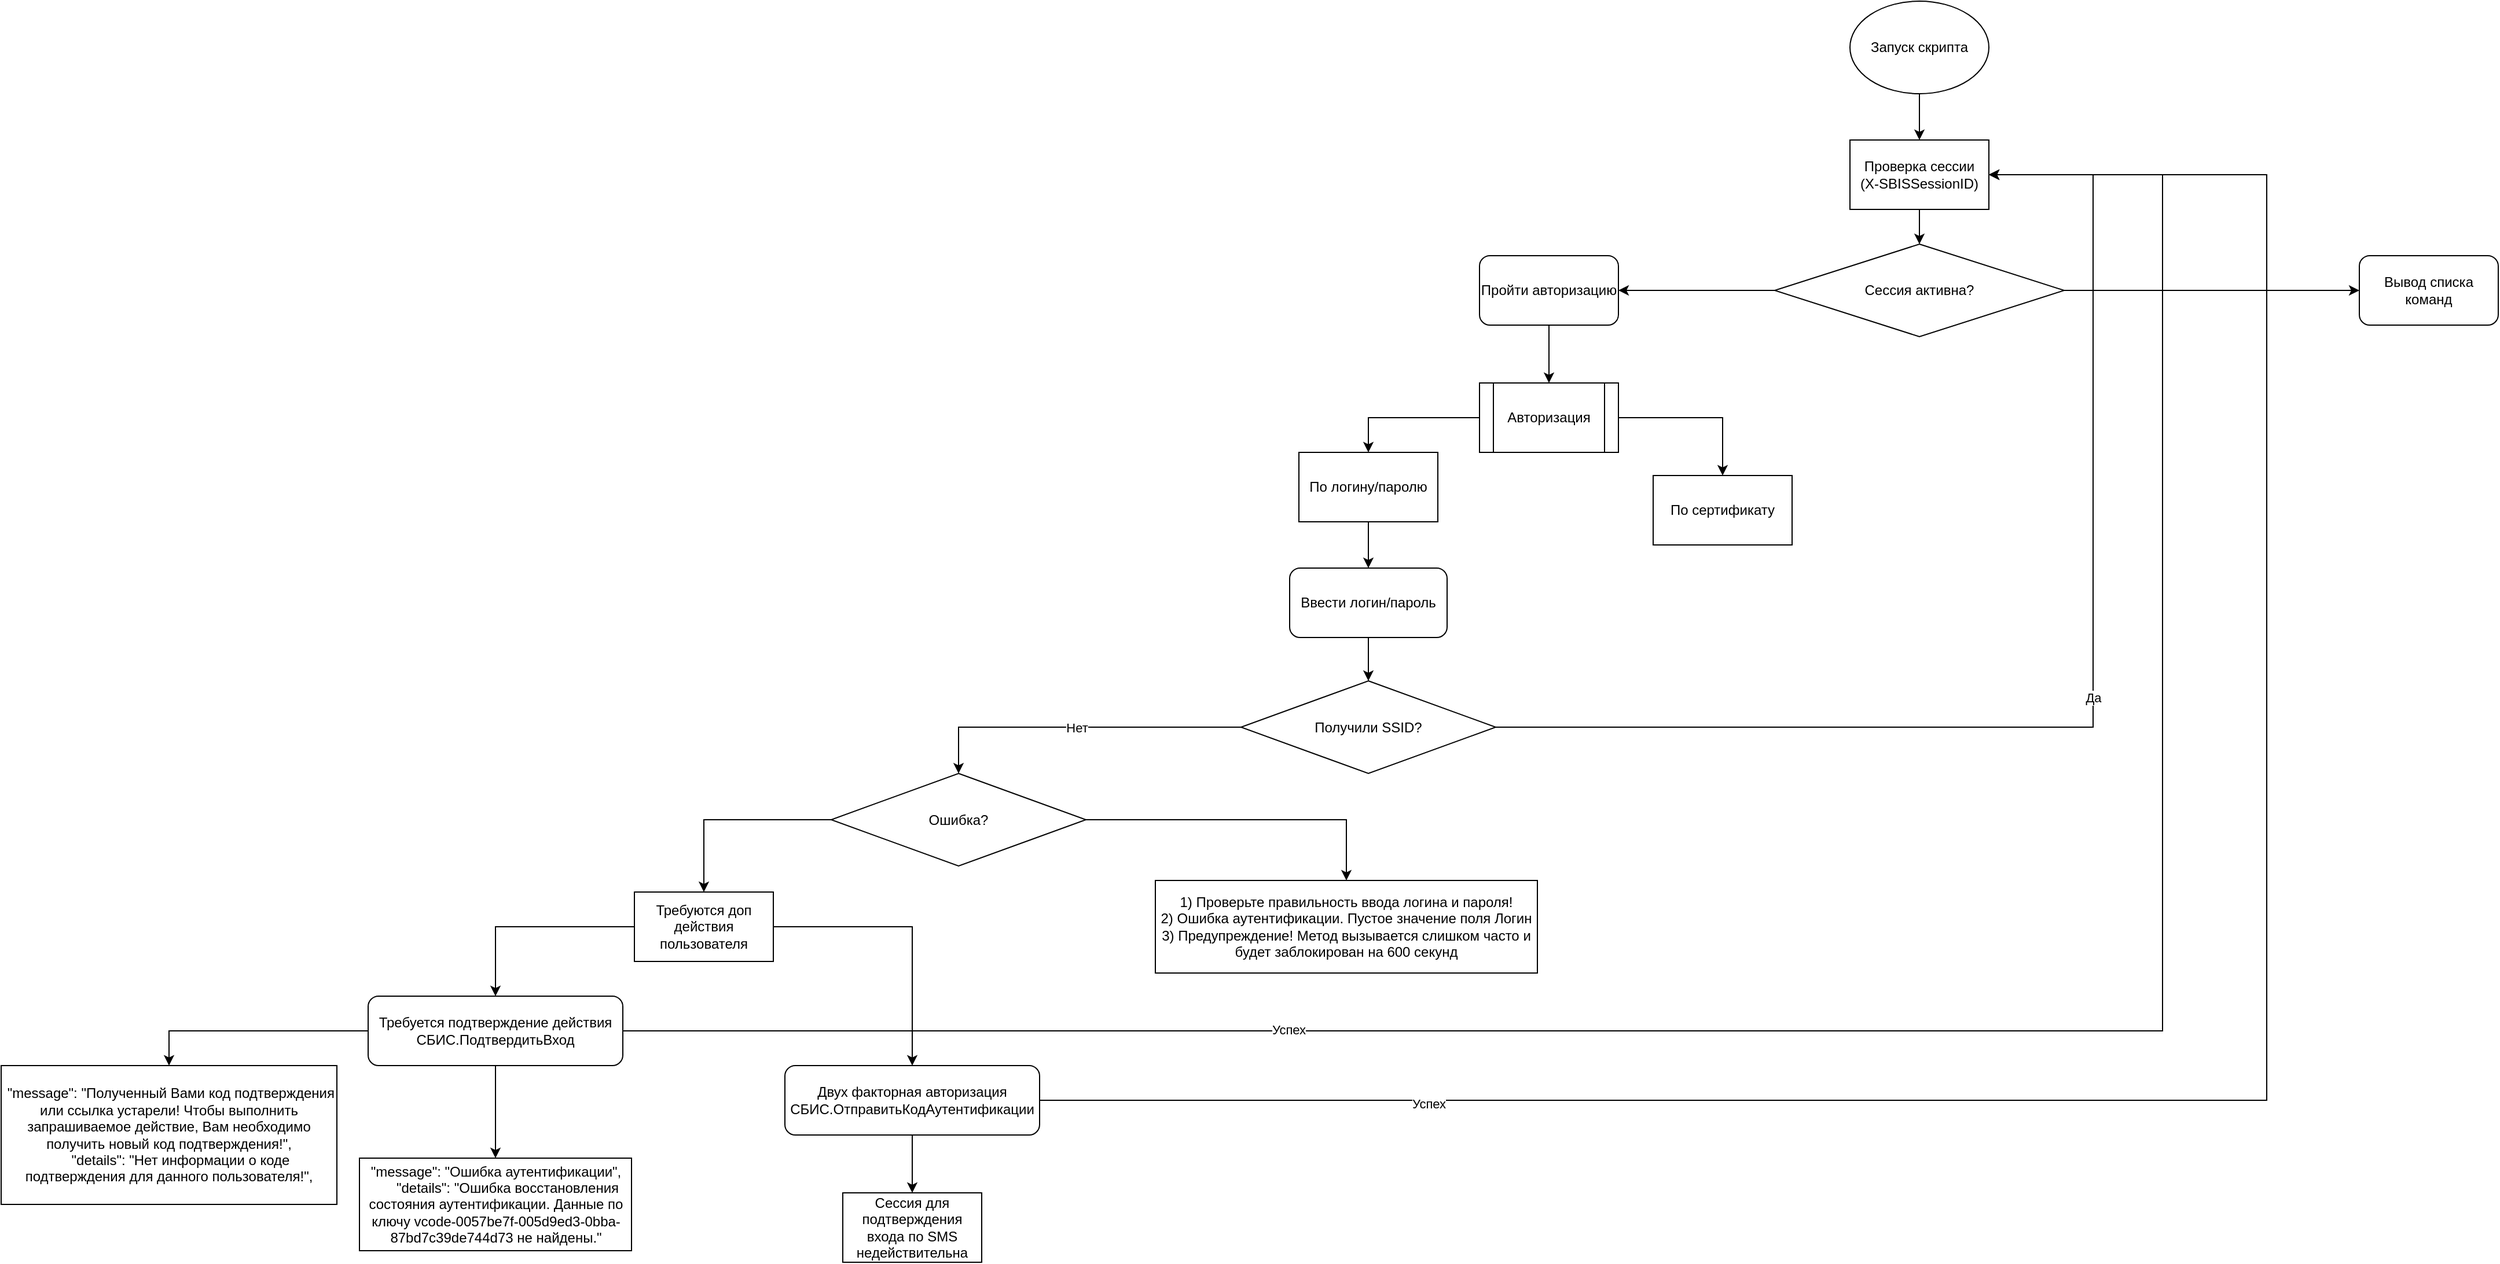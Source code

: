 <mxfile version="13.9.9" type="device"><diagram id="C5RBs43oDa-KdzZeNtuy" name="Page-1"><mxGraphModel dx="2249" dy="822" grid="1" gridSize="10" guides="1" tooltips="1" connect="1" arrows="1" fold="1" page="1" pageScale="1" pageWidth="827" pageHeight="1169" math="0" shadow="0"><root><mxCell id="WIyWlLk6GJQsqaUBKTNV-0"/><mxCell id="WIyWlLk6GJQsqaUBKTNV-1" parent="WIyWlLk6GJQsqaUBKTNV-0"/><mxCell id="dwmc8SlcKTM8MArgT536-11" value="" style="edgeStyle=orthogonalEdgeStyle;rounded=0;orthogonalLoop=1;jettySize=auto;html=1;" edge="1" parent="WIyWlLk6GJQsqaUBKTNV-1" source="dwmc8SlcKTM8MArgT536-0" target="dwmc8SlcKTM8MArgT536-1"><mxGeometry relative="1" as="geometry"/></mxCell><mxCell id="dwmc8SlcKTM8MArgT536-0" value="Запуск скрипта" style="ellipse;whiteSpace=wrap;html=1;" vertex="1" parent="WIyWlLk6GJQsqaUBKTNV-1"><mxGeometry x="770" y="50" width="120" height="80" as="geometry"/></mxCell><mxCell id="dwmc8SlcKTM8MArgT536-12" value="" style="edgeStyle=orthogonalEdgeStyle;rounded=0;orthogonalLoop=1;jettySize=auto;html=1;" edge="1" parent="WIyWlLk6GJQsqaUBKTNV-1" source="dwmc8SlcKTM8MArgT536-1" target="dwmc8SlcKTM8MArgT536-2"><mxGeometry relative="1" as="geometry"/></mxCell><mxCell id="dwmc8SlcKTM8MArgT536-1" value="&lt;div&gt;Проверка сессии&lt;/div&gt;&lt;div&gt;(X-SBISSessionID)&lt;/div&gt;" style="rounded=0;whiteSpace=wrap;html=1;" vertex="1" parent="WIyWlLk6GJQsqaUBKTNV-1"><mxGeometry x="770" y="170" width="120" height="60" as="geometry"/></mxCell><mxCell id="dwmc8SlcKTM8MArgT536-13" style="edgeStyle=orthogonalEdgeStyle;rounded=0;orthogonalLoop=1;jettySize=auto;html=1;" edge="1" parent="WIyWlLk6GJQsqaUBKTNV-1" source="dwmc8SlcKTM8MArgT536-2" target="dwmc8SlcKTM8MArgT536-3"><mxGeometry relative="1" as="geometry"/></mxCell><mxCell id="dwmc8SlcKTM8MArgT536-20" style="edgeStyle=orthogonalEdgeStyle;rounded=0;orthogonalLoop=1;jettySize=auto;html=1;entryX=0;entryY=0.5;entryDx=0;entryDy=0;" edge="1" parent="WIyWlLk6GJQsqaUBKTNV-1" source="dwmc8SlcKTM8MArgT536-2" target="dwmc8SlcKTM8MArgT536-10"><mxGeometry relative="1" as="geometry"/></mxCell><mxCell id="dwmc8SlcKTM8MArgT536-2" value="Сессия активна?" style="rhombus;whiteSpace=wrap;html=1;" vertex="1" parent="WIyWlLk6GJQsqaUBKTNV-1"><mxGeometry x="705" y="260" width="250" height="80" as="geometry"/></mxCell><mxCell id="dwmc8SlcKTM8MArgT536-14" value="" style="edgeStyle=orthogonalEdgeStyle;rounded=0;orthogonalLoop=1;jettySize=auto;html=1;" edge="1" parent="WIyWlLk6GJQsqaUBKTNV-1" source="dwmc8SlcKTM8MArgT536-3" target="dwmc8SlcKTM8MArgT536-4"><mxGeometry relative="1" as="geometry"/></mxCell><mxCell id="dwmc8SlcKTM8MArgT536-3" value="Пройти авторизацию" style="rounded=1;whiteSpace=wrap;html=1;" vertex="1" parent="WIyWlLk6GJQsqaUBKTNV-1"><mxGeometry x="450" y="270" width="120" height="60" as="geometry"/></mxCell><mxCell id="dwmc8SlcKTM8MArgT536-16" style="edgeStyle=orthogonalEdgeStyle;rounded=0;orthogonalLoop=1;jettySize=auto;html=1;entryX=0.5;entryY=0;entryDx=0;entryDy=0;" edge="1" parent="WIyWlLk6GJQsqaUBKTNV-1" source="dwmc8SlcKTM8MArgT536-4" target="dwmc8SlcKTM8MArgT536-6"><mxGeometry relative="1" as="geometry"/></mxCell><mxCell id="dwmc8SlcKTM8MArgT536-17" style="edgeStyle=orthogonalEdgeStyle;rounded=0;orthogonalLoop=1;jettySize=auto;html=1;entryX=0.5;entryY=0;entryDx=0;entryDy=0;" edge="1" parent="WIyWlLk6GJQsqaUBKTNV-1" source="dwmc8SlcKTM8MArgT536-4" target="dwmc8SlcKTM8MArgT536-5"><mxGeometry relative="1" as="geometry"/></mxCell><mxCell id="dwmc8SlcKTM8MArgT536-4" value="Авторизация" style="shape=process;whiteSpace=wrap;html=1;backgroundOutline=1;" vertex="1" parent="WIyWlLk6GJQsqaUBKTNV-1"><mxGeometry x="450" y="380" width="120" height="60" as="geometry"/></mxCell><mxCell id="dwmc8SlcKTM8MArgT536-30" value="" style="edgeStyle=orthogonalEdgeStyle;rounded=0;orthogonalLoop=1;jettySize=auto;html=1;" edge="1" parent="WIyWlLk6GJQsqaUBKTNV-1" source="dwmc8SlcKTM8MArgT536-5" target="dwmc8SlcKTM8MArgT536-29"><mxGeometry relative="1" as="geometry"/></mxCell><mxCell id="dwmc8SlcKTM8MArgT536-5" value="По логину/паролю" style="rounded=0;whiteSpace=wrap;html=1;" vertex="1" parent="WIyWlLk6GJQsqaUBKTNV-1"><mxGeometry x="294" y="440" width="120" height="60" as="geometry"/></mxCell><mxCell id="dwmc8SlcKTM8MArgT536-6" value="По сертификату" style="rounded=0;whiteSpace=wrap;html=1;" vertex="1" parent="WIyWlLk6GJQsqaUBKTNV-1"><mxGeometry x="600" y="460" width="120" height="60" as="geometry"/></mxCell><mxCell id="dwmc8SlcKTM8MArgT536-21" value="Нет" style="edgeStyle=orthogonalEdgeStyle;rounded=0;orthogonalLoop=1;jettySize=auto;html=1;entryX=0.5;entryY=0;entryDx=0;entryDy=0;" edge="1" parent="WIyWlLk6GJQsqaUBKTNV-1" source="dwmc8SlcKTM8MArgT536-7" target="dwmc8SlcKTM8MArgT536-38"><mxGeometry relative="1" as="geometry"><mxPoint y="730" as="targetPoint"/></mxGeometry></mxCell><mxCell id="dwmc8SlcKTM8MArgT536-27" value="Да" style="edgeStyle=orthogonalEdgeStyle;rounded=0;orthogonalLoop=1;jettySize=auto;html=1;entryX=1;entryY=0.5;entryDx=0;entryDy=0;" edge="1" parent="WIyWlLk6GJQsqaUBKTNV-1" source="dwmc8SlcKTM8MArgT536-7" target="dwmc8SlcKTM8MArgT536-1"><mxGeometry relative="1" as="geometry"><Array as="points"><mxPoint x="980" y="678"/><mxPoint x="980" y="200"/></Array></mxGeometry></mxCell><mxCell id="dwmc8SlcKTM8MArgT536-7" value="Получили SSID?" style="rhombus;whiteSpace=wrap;html=1;" vertex="1" parent="WIyWlLk6GJQsqaUBKTNV-1"><mxGeometry x="244" y="637.5" width="220" height="80" as="geometry"/></mxCell><mxCell id="dwmc8SlcKTM8MArgT536-35" value="" style="edgeStyle=orthogonalEdgeStyle;rounded=0;orthogonalLoop=1;jettySize=auto;html=1;entryX=0.5;entryY=0;entryDx=0;entryDy=0;exitX=1;exitY=0.5;exitDx=0;exitDy=0;" edge="1" parent="WIyWlLk6GJQsqaUBKTNV-1" source="dwmc8SlcKTM8MArgT536-38" target="dwmc8SlcKTM8MArgT536-36"><mxGeometry relative="1" as="geometry"><mxPoint x="140" y="757.5" as="sourcePoint"/><mxPoint x="260" y="810" as="targetPoint"/></mxGeometry></mxCell><mxCell id="dwmc8SlcKTM8MArgT536-10" value="Вывод списка&lt;br&gt;команд" style="rounded=1;whiteSpace=wrap;html=1;" vertex="1" parent="WIyWlLk6GJQsqaUBKTNV-1"><mxGeometry x="1210" y="270" width="120" height="60" as="geometry"/></mxCell><mxCell id="dwmc8SlcKTM8MArgT536-31" value="" style="edgeStyle=orthogonalEdgeStyle;rounded=0;orthogonalLoop=1;jettySize=auto;html=1;" edge="1" parent="WIyWlLk6GJQsqaUBKTNV-1" source="dwmc8SlcKTM8MArgT536-29" target="dwmc8SlcKTM8MArgT536-7"><mxGeometry relative="1" as="geometry"/></mxCell><mxCell id="dwmc8SlcKTM8MArgT536-29" value="Ввести логин/пароль" style="rounded=1;whiteSpace=wrap;html=1;" vertex="1" parent="WIyWlLk6GJQsqaUBKTNV-1"><mxGeometry x="286" y="540" width="136" height="60" as="geometry"/></mxCell><mxCell id="dwmc8SlcKTM8MArgT536-36" value="&lt;span style=&quot;background-color: rgb(255 , 255 , 255)&quot;&gt;&lt;div&gt;1) Проверьте правильность ввода логина и пароля!&lt;/div&gt;&lt;div&gt;2) Ошибка аутентификации. Пустое значение поля Логин&lt;/div&gt;&lt;div&gt;3) Предупреждение! Метод вызывается слишком часто и будет заблокирован на 600 секунд&lt;/div&gt;&lt;/span&gt;" style="rounded=0;whiteSpace=wrap;html=1;" vertex="1" parent="WIyWlLk6GJQsqaUBKTNV-1"><mxGeometry x="170" y="810" width="330" height="80" as="geometry"/></mxCell><mxCell id="dwmc8SlcKTM8MArgT536-45" style="edgeStyle=orthogonalEdgeStyle;rounded=0;orthogonalLoop=1;jettySize=auto;html=1;entryX=0.5;entryY=0;entryDx=0;entryDy=0;" edge="1" parent="WIyWlLk6GJQsqaUBKTNV-1" source="dwmc8SlcKTM8MArgT536-38" target="dwmc8SlcKTM8MArgT536-47"><mxGeometry relative="1" as="geometry"><mxPoint x="-205" y="790" as="targetPoint"/></mxGeometry></mxCell><mxCell id="dwmc8SlcKTM8MArgT536-38" value="Ошибка?" style="rhombus;whiteSpace=wrap;html=1;" vertex="1" parent="WIyWlLk6GJQsqaUBKTNV-1"><mxGeometry x="-110" y="717.5" width="220" height="80" as="geometry"/></mxCell><mxCell id="dwmc8SlcKTM8MArgT536-41" value="Сессия для подтверждения входа по SMS недействительна" style="rounded=0;whiteSpace=wrap;html=1;" vertex="1" parent="WIyWlLk6GJQsqaUBKTNV-1"><mxGeometry x="-100" y="1080" width="120" height="60" as="geometry"/></mxCell><mxCell id="dwmc8SlcKTM8MArgT536-50" style="edgeStyle=orthogonalEdgeStyle;rounded=0;orthogonalLoop=1;jettySize=auto;html=1;entryX=0.5;entryY=0;entryDx=0;entryDy=0;" edge="1" parent="WIyWlLk6GJQsqaUBKTNV-1" source="dwmc8SlcKTM8MArgT536-47" target="dwmc8SlcKTM8MArgT536-48"><mxGeometry relative="1" as="geometry"/></mxCell><mxCell id="dwmc8SlcKTM8MArgT536-51" style="edgeStyle=orthogonalEdgeStyle;rounded=0;orthogonalLoop=1;jettySize=auto;html=1;entryX=0.5;entryY=0;entryDx=0;entryDy=0;" edge="1" parent="WIyWlLk6GJQsqaUBKTNV-1" source="dwmc8SlcKTM8MArgT536-47" target="dwmc8SlcKTM8MArgT536-49"><mxGeometry relative="1" as="geometry"/></mxCell><mxCell id="dwmc8SlcKTM8MArgT536-47" value="Требуются доп действия пользователя" style="rounded=0;whiteSpace=wrap;html=1;" vertex="1" parent="WIyWlLk6GJQsqaUBKTNV-1"><mxGeometry x="-280" y="820" width="120" height="60" as="geometry"/></mxCell><mxCell id="dwmc8SlcKTM8MArgT536-56" style="edgeStyle=orthogonalEdgeStyle;rounded=0;orthogonalLoop=1;jettySize=auto;html=1;entryX=0.5;entryY=0;entryDx=0;entryDy=0;" edge="1" parent="WIyWlLk6GJQsqaUBKTNV-1" source="dwmc8SlcKTM8MArgT536-48" target="dwmc8SlcKTM8MArgT536-55"><mxGeometry relative="1" as="geometry"/></mxCell><mxCell id="dwmc8SlcKTM8MArgT536-57" style="edgeStyle=orthogonalEdgeStyle;rounded=0;orthogonalLoop=1;jettySize=auto;html=1;" edge="1" parent="WIyWlLk6GJQsqaUBKTNV-1" source="dwmc8SlcKTM8MArgT536-48" target="dwmc8SlcKTM8MArgT536-53"><mxGeometry relative="1" as="geometry"/></mxCell><mxCell id="dwmc8SlcKTM8MArgT536-58" style="edgeStyle=orthogonalEdgeStyle;rounded=0;orthogonalLoop=1;jettySize=auto;html=1;entryX=1;entryY=0.5;entryDx=0;entryDy=0;" edge="1" parent="WIyWlLk6GJQsqaUBKTNV-1" source="dwmc8SlcKTM8MArgT536-48" target="dwmc8SlcKTM8MArgT536-1"><mxGeometry relative="1" as="geometry"><Array as="points"><mxPoint x="1040" y="940"/><mxPoint x="1040" y="200"/></Array></mxGeometry></mxCell><mxCell id="dwmc8SlcKTM8MArgT536-60" value="Успех" style="edgeLabel;html=1;align=center;verticalAlign=middle;resizable=0;points=[];" vertex="1" connectable="0" parent="dwmc8SlcKTM8MArgT536-58"><mxGeometry x="-0.482" y="1" relative="1" as="geometry"><mxPoint as="offset"/></mxGeometry></mxCell><mxCell id="dwmc8SlcKTM8MArgT536-48" value="&lt;span style=&quot;background-color: rgb(255 , 255 , 255)&quot;&gt;Требуется подтверждение действия&lt;/span&gt;&lt;br&gt;&lt;span&gt;СБИС.ПодтвердитьВход&lt;/span&gt;" style="rounded=1;whiteSpace=wrap;html=1;" vertex="1" parent="WIyWlLk6GJQsqaUBKTNV-1"><mxGeometry x="-510" y="910" width="220" height="60" as="geometry"/></mxCell><mxCell id="dwmc8SlcKTM8MArgT536-52" value="" style="edgeStyle=orthogonalEdgeStyle;rounded=0;orthogonalLoop=1;jettySize=auto;html=1;" edge="1" parent="WIyWlLk6GJQsqaUBKTNV-1" source="dwmc8SlcKTM8MArgT536-49" target="dwmc8SlcKTM8MArgT536-41"><mxGeometry relative="1" as="geometry"/></mxCell><mxCell id="dwmc8SlcKTM8MArgT536-59" style="edgeStyle=orthogonalEdgeStyle;rounded=0;orthogonalLoop=1;jettySize=auto;html=1;" edge="1" parent="WIyWlLk6GJQsqaUBKTNV-1" source="dwmc8SlcKTM8MArgT536-49" target="dwmc8SlcKTM8MArgT536-1"><mxGeometry relative="1" as="geometry"><Array as="points"><mxPoint x="1130" y="1000"/><mxPoint x="1130" y="200"/></Array></mxGeometry></mxCell><mxCell id="dwmc8SlcKTM8MArgT536-61" value="Успех" style="edgeLabel;html=1;align=center;verticalAlign=middle;resizable=0;points=[];" vertex="1" connectable="0" parent="dwmc8SlcKTM8MArgT536-59"><mxGeometry x="-0.68" y="-3" relative="1" as="geometry"><mxPoint as="offset"/></mxGeometry></mxCell><mxCell id="dwmc8SlcKTM8MArgT536-49" value="&lt;span&gt;Двух факторная авторизация&lt;/span&gt;&lt;br&gt;&lt;span&gt;СБИС.ОтправитьКодАутентификации&lt;/span&gt;" style="rounded=1;whiteSpace=wrap;html=1;" vertex="1" parent="WIyWlLk6GJQsqaUBKTNV-1"><mxGeometry x="-150" y="970" width="220" height="60" as="geometry"/></mxCell><mxCell id="dwmc8SlcKTM8MArgT536-53" value="&lt;div&gt;&quot;message&quot;: &quot;Ошибка аутентификации&quot;,&lt;/div&gt;&lt;div&gt;&amp;nbsp; &amp;nbsp; &amp;nbsp; &quot;details&quot;: &quot;Ошибка восстановления состояния аутентификации. Данные по ключу vcode-0057be7f-005d9ed3-0bba-87bd7c39de744d73 не найдены.&quot;&lt;/div&gt;" style="rounded=0;whiteSpace=wrap;html=1;" vertex="1" parent="WIyWlLk6GJQsqaUBKTNV-1"><mxGeometry x="-517.5" y="1050" width="235" height="80" as="geometry"/></mxCell><mxCell id="dwmc8SlcKTM8MArgT536-55" value="&lt;div&gt;&amp;nbsp;&quot;message&quot;: &quot;Полученный Вами код подтверждения или ссылка устарели! Чтобы выполнить запрашиваемое действие, Вам необходимо получить новый код подтверждения!&quot;,&lt;/div&gt;&lt;div&gt;&amp;nbsp; &amp;nbsp; &amp;nbsp; &quot;details&quot;: &quot;Нет информации о коде подтверждения для данного пользователя!&quot;,&lt;/div&gt;" style="rounded=0;whiteSpace=wrap;html=1;" vertex="1" parent="WIyWlLk6GJQsqaUBKTNV-1"><mxGeometry x="-827" y="970" width="290" height="120" as="geometry"/></mxCell></root></mxGraphModel></diagram></mxfile>